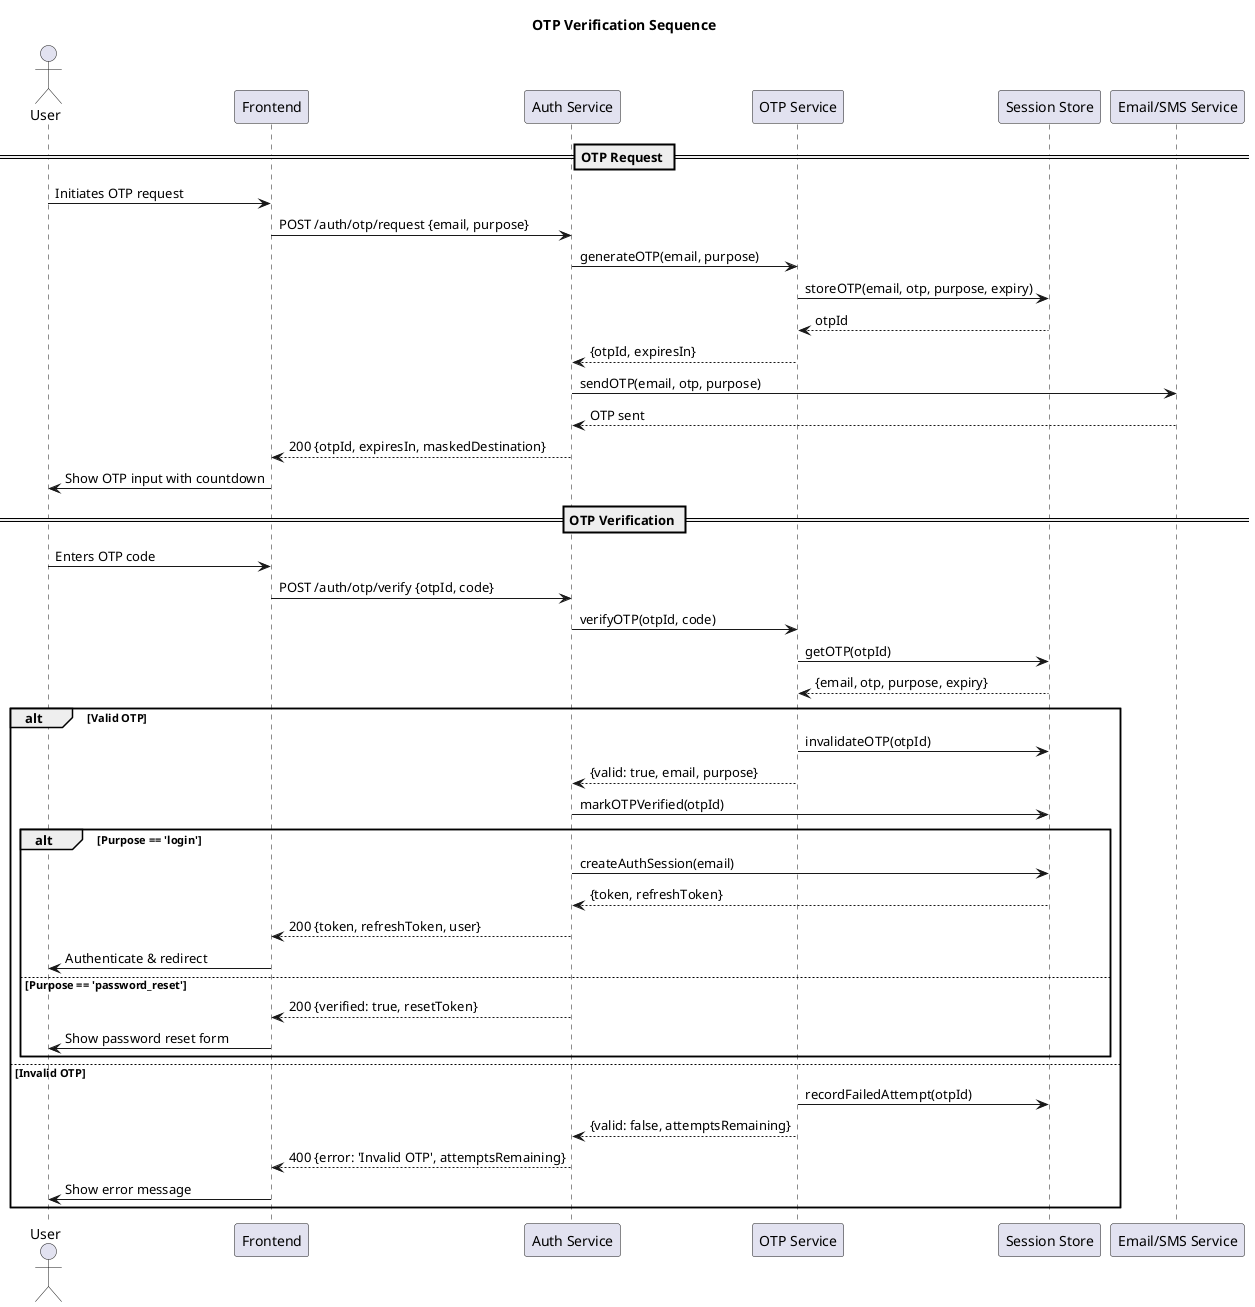 @startuml otp_sequence

title OTP Verification Sequence

actor User
participant "Frontend" as FE
participant "Auth Service" as Auth
participant "OTP Service" as OTPSvc
participant "Session Store" as Session
participant "Email/SMS Service" as Notifier

== OTP Request ==
User -> FE: Initiates OTP request
FE -> Auth: POST /auth/otp/request {email, purpose}

Auth -> OTPSvc: generateOTP(email, purpose)
OTPSvc -> Session: storeOTP(email, otp, purpose, expiry)
Session --> OTPSvc: otpId
OTPSvc --> Auth: {otpId, expiresIn}

Auth -> Notifier: sendOTP(email, otp, purpose)
Notifier --> Auth: OTP sent

Auth --> FE: 200 {otpId, expiresIn, maskedDestination}
FE -> User: Show OTP input with countdown

== OTP Verification ==
User -> FE: Enters OTP code
FE -> Auth: POST /auth/otp/verify {otpId, code}

Auth -> OTPSvc: verifyOTP(otpId, code)
OTPSvc -> Session: getOTP(otpId)
Session --> OTPSvc: {email, otp, purpose, expiry}

alt Valid OTP
    OTPSvc -> Session: invalidateOTP(otpId)
    OTPSvc --> Auth: {valid: true, email, purpose}
    
    Auth -> Session: markOTPVerified(otpId)
    
    alt Purpose == 'login'
        Auth -> Session: createAuthSession(email)
        Session --> Auth: {token, refreshToken}
        Auth --> FE: 200 {token, refreshToken, user}
        FE -> User: Authenticate & redirect
    else Purpose == 'password_reset'
        Auth --> FE: 200 {verified: true, resetToken}
        FE -> User: Show password reset form
    end
else Invalid OTP
    OTPSvc -> Session: recordFailedAttempt(otpId)
    OTPSvc --> Auth: {valid: false, attemptsRemaining}
    Auth --> FE: 400 {error: 'Invalid OTP', attemptsRemaining}
    FE -> User: Show error message
end

@enduml
